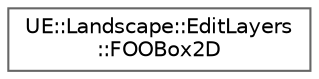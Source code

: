 digraph "Graphical Class Hierarchy"
{
 // INTERACTIVE_SVG=YES
 // LATEX_PDF_SIZE
  bgcolor="transparent";
  edge [fontname=Helvetica,fontsize=10,labelfontname=Helvetica,labelfontsize=10];
  node [fontname=Helvetica,fontsize=10,shape=box,height=0.2,width=0.4];
  rankdir="LR";
  Node0 [id="Node000000",label="UE::Landscape::EditLayers\l::FOOBox2D",height=0.2,width=0.4,color="grey40", fillcolor="white", style="filled",URL="$db/da5/structUE_1_1Landscape_1_1EditLayers_1_1FOOBox2D.html",tooltip="A simple world space Object-Oriented Bounding Box."];
}
